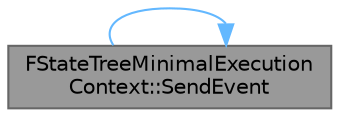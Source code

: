 digraph "FStateTreeMinimalExecutionContext::SendEvent"
{
 // INTERACTIVE_SVG=YES
 // LATEX_PDF_SIZE
  bgcolor="transparent";
  edge [fontname=Helvetica,fontsize=10,labelfontname=Helvetica,labelfontsize=10];
  node [fontname=Helvetica,fontsize=10,shape=box,height=0.2,width=0.4];
  rankdir="RL";
  Node1 [id="Node000001",label="FStateTreeMinimalExecution\lContext::SendEvent",height=0.2,width=0.4,color="gray40", fillcolor="grey60", style="filled", fontcolor="black",tooltip="Sends event for the StateTree."];
  Node1 -> Node1 [id="edge1_Node000001_Node000001",dir="back",color="steelblue1",style="solid",tooltip=" "];
}

